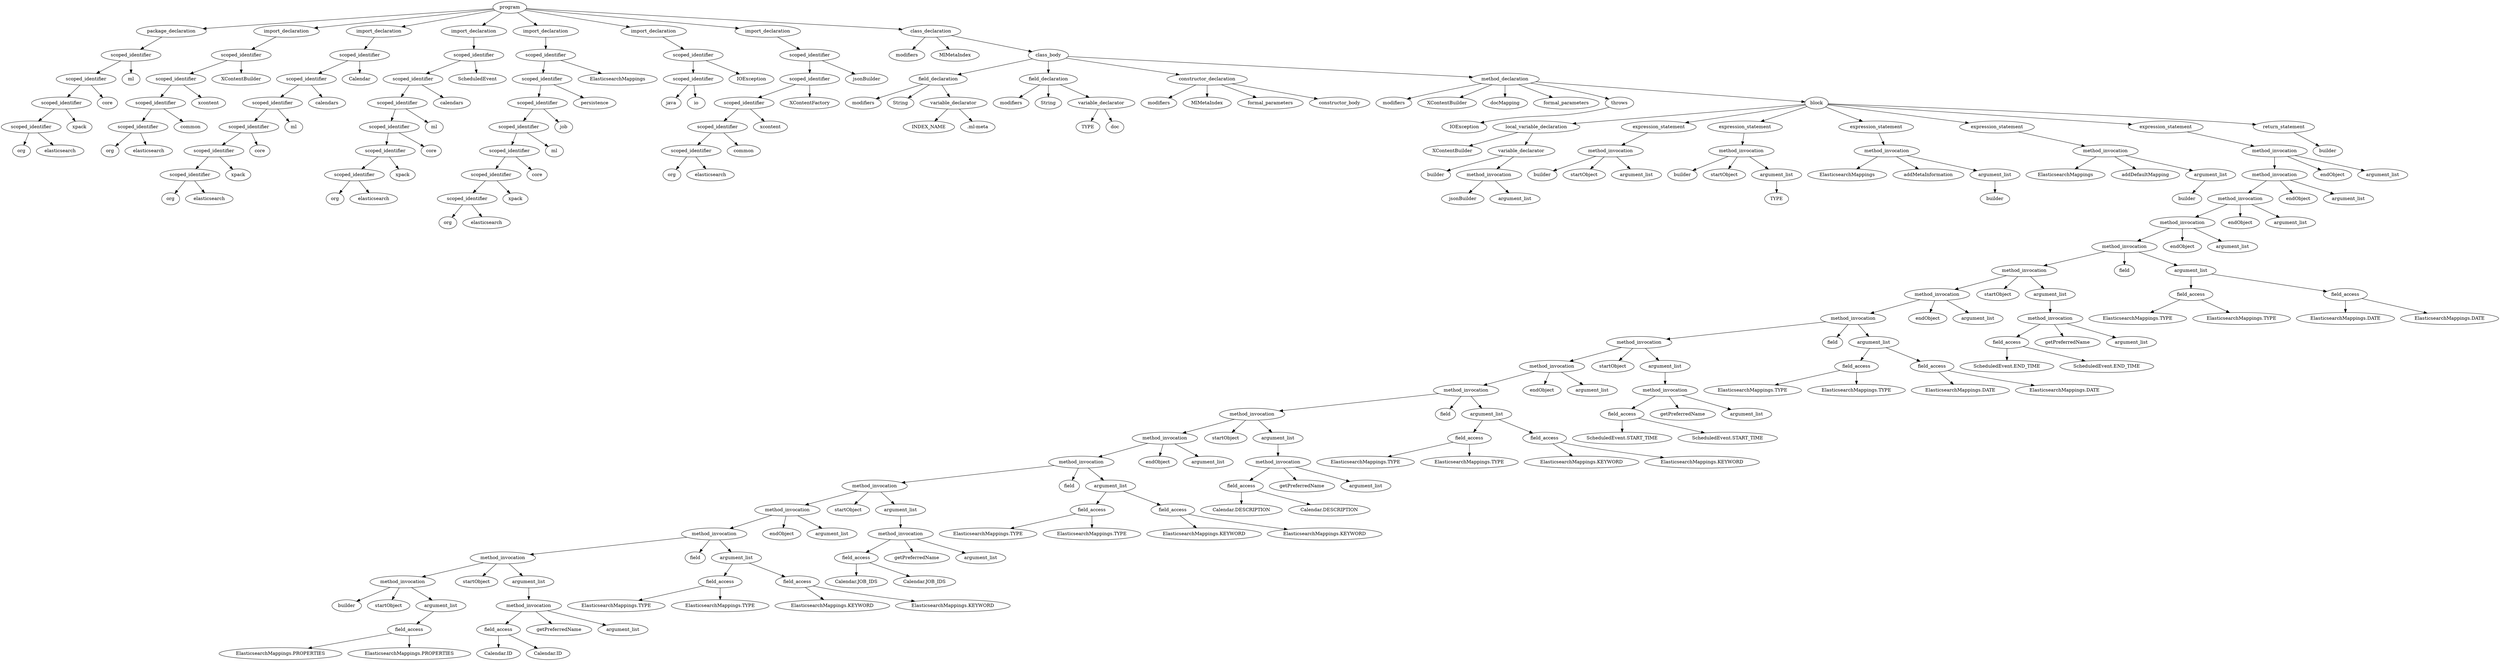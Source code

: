 digraph  {
5 [label=program, node_type=program];
6 [label=package_declaration, node_type=package_declaration];
7 [label=scoped_identifier, node_type=scoped_identifier];
8 [label=scoped_identifier, node_type=scoped_identifier];
9 [label=scoped_identifier, node_type=scoped_identifier];
10 [label=scoped_identifier, node_type=scoped_identifier];
11 [label=org, node_type=identifier];
12 [label=elasticsearch, node_type=identifier];
13 [label=xpack, node_type=identifier];
14 [label=core, node_type=identifier];
15 [label=ml, node_type=identifier];
16 [label=import_declaration, node_type=import_declaration];
17 [label=scoped_identifier, node_type=scoped_identifier];
18 [label=scoped_identifier, node_type=scoped_identifier];
19 [label=scoped_identifier, node_type=scoped_identifier];
20 [label=scoped_identifier, node_type=scoped_identifier];
21 [label=org, node_type=identifier];
22 [label=elasticsearch, node_type=identifier];
23 [label=common, node_type=identifier];
24 [label=xcontent, node_type=identifier];
25 [label=XContentBuilder, node_type=identifier];
26 [label=import_declaration, node_type=import_declaration];
27 [label=scoped_identifier, node_type=scoped_identifier];
28 [label=scoped_identifier, node_type=scoped_identifier];
29 [label=scoped_identifier, node_type=scoped_identifier];
30 [label=scoped_identifier, node_type=scoped_identifier];
31 [label=scoped_identifier, node_type=scoped_identifier];
32 [label=scoped_identifier, node_type=scoped_identifier];
33 [label=org, node_type=identifier];
34 [label=elasticsearch, node_type=identifier];
35 [label=xpack, node_type=identifier];
36 [label=core, node_type=identifier];
37 [label=ml, node_type=identifier];
38 [label=calendars, node_type=identifier];
39 [label=Calendar, node_type=identifier];
40 [label=import_declaration, node_type=import_declaration];
41 [label=scoped_identifier, node_type=scoped_identifier];
42 [label=scoped_identifier, node_type=scoped_identifier];
43 [label=scoped_identifier, node_type=scoped_identifier];
44 [label=scoped_identifier, node_type=scoped_identifier];
45 [label=scoped_identifier, node_type=scoped_identifier];
46 [label=scoped_identifier, node_type=scoped_identifier];
47 [label=org, node_type=identifier];
48 [label=elasticsearch, node_type=identifier];
49 [label=xpack, node_type=identifier];
50 [label=core, node_type=identifier];
51 [label=ml, node_type=identifier];
52 [label=calendars, node_type=identifier];
53 [label=ScheduledEvent, node_type=identifier];
54 [label=import_declaration, node_type=import_declaration];
55 [label=scoped_identifier, node_type=scoped_identifier];
56 [label=scoped_identifier, node_type=scoped_identifier];
57 [label=scoped_identifier, node_type=scoped_identifier];
58 [label=scoped_identifier, node_type=scoped_identifier];
59 [label=scoped_identifier, node_type=scoped_identifier];
60 [label=scoped_identifier, node_type=scoped_identifier];
61 [label=scoped_identifier, node_type=scoped_identifier];
62 [label=org, node_type=identifier];
63 [label=elasticsearch, node_type=identifier];
64 [label=xpack, node_type=identifier];
65 [label=core, node_type=identifier];
66 [label=ml, node_type=identifier];
67 [label=job, node_type=identifier];
68 [label=persistence, node_type=identifier];
69 [label=ElasticsearchMappings, node_type=identifier];
70 [label=import_declaration, node_type=import_declaration];
71 [label=scoped_identifier, node_type=scoped_identifier];
72 [label=scoped_identifier, node_type=scoped_identifier];
73 [label=java, node_type=identifier];
74 [label=io, node_type=identifier];
75 [label=IOException, node_type=identifier];
76 [label=import_declaration, node_type=import_declaration];
77 [label=scoped_identifier, node_type=scoped_identifier];
78 [label=scoped_identifier, node_type=scoped_identifier];
79 [label=scoped_identifier, node_type=scoped_identifier];
80 [label=scoped_identifier, node_type=scoped_identifier];
81 [label=scoped_identifier, node_type=scoped_identifier];
82 [label=org, node_type=identifier];
83 [label=elasticsearch, node_type=identifier];
84 [label=common, node_type=identifier];
85 [label=xcontent, node_type=identifier];
86 [label=XContentFactory, node_type=identifier];
87 [label=jsonBuilder, node_type=identifier];
88 [label=class_declaration, node_type=class_declaration];
89 [label=modifiers, node_type=modifiers];
90 [label=MlMetaIndex, node_type=identifier];
91 [label=class_body, node_type=class_body];
92 [label=field_declaration, node_type=field_declaration];
93 [label=modifiers, node_type=modifiers];
94 [label=String, node_type=type_identifier];
95 [label=variable_declarator, node_type=variable_declarator];
96 [label=INDEX_NAME, node_type=identifier];
97 [label=".ml-meta", node_type=string_literal];
98 [label=field_declaration, node_type=field_declaration];
99 [label=modifiers, node_type=modifiers];
100 [label=String, node_type=type_identifier];
101 [label=variable_declarator, node_type=variable_declarator];
102 [label=TYPE, node_type=identifier];
103 [label="doc", node_type=string_literal];
104 [label=constructor_declaration, node_type=constructor_declaration];
105 [label=modifiers, node_type=modifiers];
106 [label=MlMetaIndex, node_type=identifier];
107 [label=formal_parameters, node_type=formal_parameters];
108 [label=constructor_body, node_type=constructor_body];
109 [label=method_declaration, node_type=method_declaration];
110 [label=modifiers, node_type=modifiers];
111 [label=XContentBuilder, node_type=type_identifier];
112 [label=docMapping, node_type=identifier];
113 [label=formal_parameters, node_type=formal_parameters];
114 [label=throws, node_type=throws];
115 [label=IOException, node_type=type_identifier];
116 [label=block, node_type=block];
117 [label=local_variable_declaration, node_type=local_variable_declaration];
118 [label=XContentBuilder, node_type=type_identifier];
119 [label=variable_declarator, node_type=variable_declarator];
120 [label=builder, node_type=identifier];
121 [label=method_invocation, node_type=method_invocation];
122 [label=jsonBuilder, node_type=identifier];
123 [label=argument_list, node_type=argument_list];
124 [label=expression_statement, node_type=expression_statement];
125 [label=method_invocation, node_type=method_invocation];
126 [label=builder, node_type=identifier];
127 [label=startObject, node_type=identifier];
128 [label=argument_list, node_type=argument_list];
129 [label=expression_statement, node_type=expression_statement];
130 [label=method_invocation, node_type=method_invocation];
131 [label=builder, node_type=identifier];
132 [label=startObject, node_type=identifier];
133 [label=argument_list, node_type=argument_list];
134 [label=TYPE, node_type=identifier];
135 [label=expression_statement, node_type=expression_statement];
136 [label=method_invocation, node_type=method_invocation];
137 [label=ElasticsearchMappings, node_type=identifier];
138 [label=addMetaInformation, node_type=identifier];
139 [label=argument_list, node_type=argument_list];
140 [label=builder, node_type=identifier];
141 [label=expression_statement, node_type=expression_statement];
142 [label=method_invocation, node_type=method_invocation];
143 [label=ElasticsearchMappings, node_type=identifier];
144 [label=addDefaultMapping, node_type=identifier];
145 [label=argument_list, node_type=argument_list];
146 [label=builder, node_type=identifier];
147 [label=expression_statement, node_type=expression_statement];
148 [label=method_invocation, node_type=method_invocation];
149 [label=method_invocation, node_type=method_invocation];
150 [label=method_invocation, node_type=method_invocation];
151 [label=method_invocation, node_type=method_invocation];
152 [label=method_invocation, node_type=method_invocation];
153 [label=method_invocation, node_type=method_invocation];
154 [label=method_invocation, node_type=method_invocation];
155 [label=method_invocation, node_type=method_invocation];
156 [label=method_invocation, node_type=method_invocation];
157 [label=method_invocation, node_type=method_invocation];
158 [label=method_invocation, node_type=method_invocation];
159 [label=method_invocation, node_type=method_invocation];
160 [label=method_invocation, node_type=method_invocation];
161 [label=method_invocation, node_type=method_invocation];
162 [label=method_invocation, node_type=method_invocation];
163 [label=method_invocation, node_type=method_invocation];
164 [label=method_invocation, node_type=method_invocation];
165 [label=method_invocation, node_type=method_invocation];
166 [label=method_invocation, node_type=method_invocation];
167 [label=builder, node_type=identifier];
168 [label=startObject, node_type=identifier];
169 [label=argument_list, node_type=argument_list];
170 [label=field_access, node_type=field_access];
171 [label="ElasticsearchMappings.PROPERTIES", node_type=identifier];
172 [label="ElasticsearchMappings.PROPERTIES", node_type=identifier];
173 [label=startObject, node_type=identifier];
174 [label=argument_list, node_type=argument_list];
175 [label=method_invocation, node_type=method_invocation];
176 [label=field_access, node_type=field_access];
177 [label="Calendar.ID", node_type=identifier];
178 [label="Calendar.ID", node_type=identifier];
179 [label=getPreferredName, node_type=identifier];
180 [label=argument_list, node_type=argument_list];
181 [label=field, node_type=identifier];
182 [label=argument_list, node_type=argument_list];
183 [label=field_access, node_type=field_access];
184 [label="ElasticsearchMappings.TYPE", node_type=identifier];
185 [label="ElasticsearchMappings.TYPE", node_type=identifier];
186 [label=field_access, node_type=field_access];
187 [label="ElasticsearchMappings.KEYWORD", node_type=identifier];
188 [label="ElasticsearchMappings.KEYWORD", node_type=identifier];
189 [label=endObject, node_type=identifier];
190 [label=argument_list, node_type=argument_list];
191 [label=startObject, node_type=identifier];
192 [label=argument_list, node_type=argument_list];
193 [label=method_invocation, node_type=method_invocation];
194 [label=field_access, node_type=field_access];
195 [label="Calendar.JOB_IDS", node_type=identifier];
196 [label="Calendar.JOB_IDS", node_type=identifier];
197 [label=getPreferredName, node_type=identifier];
198 [label=argument_list, node_type=argument_list];
199 [label=field, node_type=identifier];
200 [label=argument_list, node_type=argument_list];
201 [label=field_access, node_type=field_access];
202 [label="ElasticsearchMappings.TYPE", node_type=identifier];
203 [label="ElasticsearchMappings.TYPE", node_type=identifier];
204 [label=field_access, node_type=field_access];
205 [label="ElasticsearchMappings.KEYWORD", node_type=identifier];
206 [label="ElasticsearchMappings.KEYWORD", node_type=identifier];
207 [label=endObject, node_type=identifier];
208 [label=argument_list, node_type=argument_list];
209 [label=startObject, node_type=identifier];
210 [label=argument_list, node_type=argument_list];
211 [label=method_invocation, node_type=method_invocation];
212 [label=field_access, node_type=field_access];
213 [label="Calendar.DESCRIPTION", node_type=identifier];
214 [label="Calendar.DESCRIPTION", node_type=identifier];
215 [label=getPreferredName, node_type=identifier];
216 [label=argument_list, node_type=argument_list];
217 [label=field, node_type=identifier];
218 [label=argument_list, node_type=argument_list];
219 [label=field_access, node_type=field_access];
220 [label="ElasticsearchMappings.TYPE", node_type=identifier];
221 [label="ElasticsearchMappings.TYPE", node_type=identifier];
222 [label=field_access, node_type=field_access];
223 [label="ElasticsearchMappings.KEYWORD", node_type=identifier];
224 [label="ElasticsearchMappings.KEYWORD", node_type=identifier];
225 [label=endObject, node_type=identifier];
226 [label=argument_list, node_type=argument_list];
227 [label=startObject, node_type=identifier];
228 [label=argument_list, node_type=argument_list];
229 [label=method_invocation, node_type=method_invocation];
230 [label=field_access, node_type=field_access];
231 [label="ScheduledEvent.START_TIME", node_type=identifier];
232 [label="ScheduledEvent.START_TIME", node_type=identifier];
233 [label=getPreferredName, node_type=identifier];
234 [label=argument_list, node_type=argument_list];
235 [label=field, node_type=identifier];
236 [label=argument_list, node_type=argument_list];
237 [label=field_access, node_type=field_access];
238 [label="ElasticsearchMappings.TYPE", node_type=identifier];
239 [label="ElasticsearchMappings.TYPE", node_type=identifier];
240 [label=field_access, node_type=field_access];
241 [label="ElasticsearchMappings.DATE", node_type=identifier];
242 [label="ElasticsearchMappings.DATE", node_type=identifier];
243 [label=endObject, node_type=identifier];
244 [label=argument_list, node_type=argument_list];
245 [label=startObject, node_type=identifier];
246 [label=argument_list, node_type=argument_list];
247 [label=method_invocation, node_type=method_invocation];
248 [label=field_access, node_type=field_access];
249 [label="ScheduledEvent.END_TIME", node_type=identifier];
250 [label="ScheduledEvent.END_TIME", node_type=identifier];
251 [label=getPreferredName, node_type=identifier];
252 [label=argument_list, node_type=argument_list];
253 [label=field, node_type=identifier];
254 [label=argument_list, node_type=argument_list];
255 [label=field_access, node_type=field_access];
256 [label="ElasticsearchMappings.TYPE", node_type=identifier];
257 [label="ElasticsearchMappings.TYPE", node_type=identifier];
258 [label=field_access, node_type=field_access];
259 [label="ElasticsearchMappings.DATE", node_type=identifier];
260 [label="ElasticsearchMappings.DATE", node_type=identifier];
261 [label=endObject, node_type=identifier];
262 [label=argument_list, node_type=argument_list];
263 [label=endObject, node_type=identifier];
264 [label=argument_list, node_type=argument_list];
265 [label=endObject, node_type=identifier];
266 [label=argument_list, node_type=argument_list];
267 [label=endObject, node_type=identifier];
268 [label=argument_list, node_type=argument_list];
269 [label=return_statement, node_type=return_statement];
270 [label=builder, node_type=identifier];
5 -> 6  [key=0];
5 -> 16  [key=0];
5 -> 26  [key=0];
5 -> 40  [key=0];
5 -> 54  [key=0];
5 -> 70  [key=0];
5 -> 76  [key=0];
5 -> 88  [key=0];
6 -> 7  [key=0];
7 -> 8  [key=0];
7 -> 15  [key=0];
8 -> 9  [key=0];
8 -> 14  [key=0];
9 -> 10  [key=0];
9 -> 13  [key=0];
10 -> 11  [key=0];
10 -> 12  [key=0];
16 -> 17  [key=0];
17 -> 18  [key=0];
17 -> 25  [key=0];
18 -> 19  [key=0];
18 -> 24  [key=0];
19 -> 20  [key=0];
19 -> 23  [key=0];
20 -> 21  [key=0];
20 -> 22  [key=0];
26 -> 27  [key=0];
27 -> 28  [key=0];
27 -> 39  [key=0];
28 -> 29  [key=0];
28 -> 38  [key=0];
29 -> 30  [key=0];
29 -> 37  [key=0];
30 -> 31  [key=0];
30 -> 36  [key=0];
31 -> 32  [key=0];
31 -> 35  [key=0];
32 -> 33  [key=0];
32 -> 34  [key=0];
40 -> 41  [key=0];
41 -> 42  [key=0];
41 -> 53  [key=0];
42 -> 43  [key=0];
42 -> 52  [key=0];
43 -> 44  [key=0];
43 -> 51  [key=0];
44 -> 45  [key=0];
44 -> 50  [key=0];
45 -> 46  [key=0];
45 -> 49  [key=0];
46 -> 47  [key=0];
46 -> 48  [key=0];
54 -> 55  [key=0];
55 -> 56  [key=0];
55 -> 69  [key=0];
56 -> 57  [key=0];
56 -> 68  [key=0];
57 -> 58  [key=0];
57 -> 67  [key=0];
58 -> 59  [key=0];
58 -> 66  [key=0];
59 -> 60  [key=0];
59 -> 65  [key=0];
60 -> 61  [key=0];
60 -> 64  [key=0];
61 -> 62  [key=0];
61 -> 63  [key=0];
70 -> 71  [key=0];
71 -> 72  [key=0];
71 -> 75  [key=0];
72 -> 73  [key=0];
72 -> 74  [key=0];
76 -> 77  [key=0];
77 -> 78  [key=0];
77 -> 87  [key=0];
78 -> 79  [key=0];
78 -> 86  [key=0];
79 -> 80  [key=0];
79 -> 85  [key=0];
80 -> 81  [key=0];
80 -> 84  [key=0];
81 -> 82  [key=0];
81 -> 83  [key=0];
88 -> 89  [key=0];
88 -> 90  [key=0];
88 -> 91  [key=0];
91 -> 92  [key=0];
91 -> 98  [key=0];
91 -> 104  [key=0];
91 -> 109  [key=0];
92 -> 93  [key=0];
92 -> 94  [key=0];
92 -> 95  [key=0];
95 -> 96  [key=0];
95 -> 97  [key=0];
98 -> 99  [key=0];
98 -> 100  [key=0];
98 -> 101  [key=0];
101 -> 102  [key=0];
101 -> 103  [key=0];
104 -> 105  [key=0];
104 -> 106  [key=0];
104 -> 107  [key=0];
104 -> 108  [key=0];
109 -> 110  [key=0];
109 -> 111  [key=0];
109 -> 112  [key=0];
109 -> 113  [key=0];
109 -> 114  [key=0];
109 -> 116  [key=0];
114 -> 115  [key=0];
116 -> 117  [key=0];
116 -> 124  [key=0];
116 -> 129  [key=0];
116 -> 135  [key=0];
116 -> 141  [key=0];
116 -> 147  [key=0];
116 -> 269  [key=0];
117 -> 118  [key=0];
117 -> 119  [key=0];
119 -> 120  [key=0];
119 -> 121  [key=0];
121 -> 122  [key=0];
121 -> 123  [key=0];
124 -> 125  [key=0];
125 -> 126  [key=0];
125 -> 127  [key=0];
125 -> 128  [key=0];
129 -> 130  [key=0];
130 -> 131  [key=0];
130 -> 132  [key=0];
130 -> 133  [key=0];
133 -> 134  [key=0];
135 -> 136  [key=0];
136 -> 137  [key=0];
136 -> 138  [key=0];
136 -> 139  [key=0];
139 -> 140  [key=0];
141 -> 142  [key=0];
142 -> 143  [key=0];
142 -> 144  [key=0];
142 -> 145  [key=0];
145 -> 146  [key=0];
147 -> 148  [key=0];
148 -> 149  [key=0];
148 -> 267  [key=0];
148 -> 268  [key=0];
149 -> 150  [key=0];
149 -> 265  [key=0];
149 -> 266  [key=0];
150 -> 151  [key=0];
150 -> 263  [key=0];
150 -> 264  [key=0];
151 -> 152  [key=0];
151 -> 261  [key=0];
151 -> 262  [key=0];
152 -> 153  [key=0];
152 -> 253  [key=0];
152 -> 254  [key=0];
153 -> 154  [key=0];
153 -> 245  [key=0];
153 -> 246  [key=0];
154 -> 155  [key=0];
154 -> 243  [key=0];
154 -> 244  [key=0];
155 -> 156  [key=0];
155 -> 235  [key=0];
155 -> 236  [key=0];
156 -> 157  [key=0];
156 -> 227  [key=0];
156 -> 228  [key=0];
157 -> 158  [key=0];
157 -> 225  [key=0];
157 -> 226  [key=0];
158 -> 159  [key=0];
158 -> 217  [key=0];
158 -> 218  [key=0];
159 -> 160  [key=0];
159 -> 209  [key=0];
159 -> 210  [key=0];
160 -> 161  [key=0];
160 -> 207  [key=0];
160 -> 208  [key=0];
161 -> 162  [key=0];
161 -> 199  [key=0];
161 -> 200  [key=0];
162 -> 163  [key=0];
162 -> 191  [key=0];
162 -> 192  [key=0];
163 -> 164  [key=0];
163 -> 189  [key=0];
163 -> 190  [key=0];
164 -> 165  [key=0];
164 -> 181  [key=0];
164 -> 182  [key=0];
165 -> 166  [key=0];
165 -> 173  [key=0];
165 -> 174  [key=0];
166 -> 167  [key=0];
166 -> 168  [key=0];
166 -> 169  [key=0];
169 -> 170  [key=0];
170 -> 171  [key=0];
170 -> 172  [key=0];
174 -> 175  [key=0];
175 -> 176  [key=0];
175 -> 179  [key=0];
175 -> 180  [key=0];
176 -> 177  [key=0];
176 -> 178  [key=0];
182 -> 183  [key=0];
182 -> 186  [key=0];
183 -> 184  [key=0];
183 -> 185  [key=0];
186 -> 187  [key=0];
186 -> 188  [key=0];
192 -> 193  [key=0];
193 -> 194  [key=0];
193 -> 197  [key=0];
193 -> 198  [key=0];
194 -> 195  [key=0];
194 -> 196  [key=0];
200 -> 201  [key=0];
200 -> 204  [key=0];
201 -> 202  [key=0];
201 -> 203  [key=0];
204 -> 205  [key=0];
204 -> 206  [key=0];
210 -> 211  [key=0];
211 -> 212  [key=0];
211 -> 215  [key=0];
211 -> 216  [key=0];
212 -> 213  [key=0];
212 -> 214  [key=0];
218 -> 219  [key=0];
218 -> 222  [key=0];
219 -> 220  [key=0];
219 -> 221  [key=0];
222 -> 223  [key=0];
222 -> 224  [key=0];
228 -> 229  [key=0];
229 -> 230  [key=0];
229 -> 233  [key=0];
229 -> 234  [key=0];
230 -> 231  [key=0];
230 -> 232  [key=0];
236 -> 237  [key=0];
236 -> 240  [key=0];
237 -> 238  [key=0];
237 -> 239  [key=0];
240 -> 241  [key=0];
240 -> 242  [key=0];
246 -> 247  [key=0];
247 -> 248  [key=0];
247 -> 251  [key=0];
247 -> 252  [key=0];
248 -> 249  [key=0];
248 -> 250  [key=0];
254 -> 255  [key=0];
254 -> 258  [key=0];
255 -> 256  [key=0];
255 -> 257  [key=0];
258 -> 259  [key=0];
258 -> 260  [key=0];
269 -> 270  [key=0];
}
